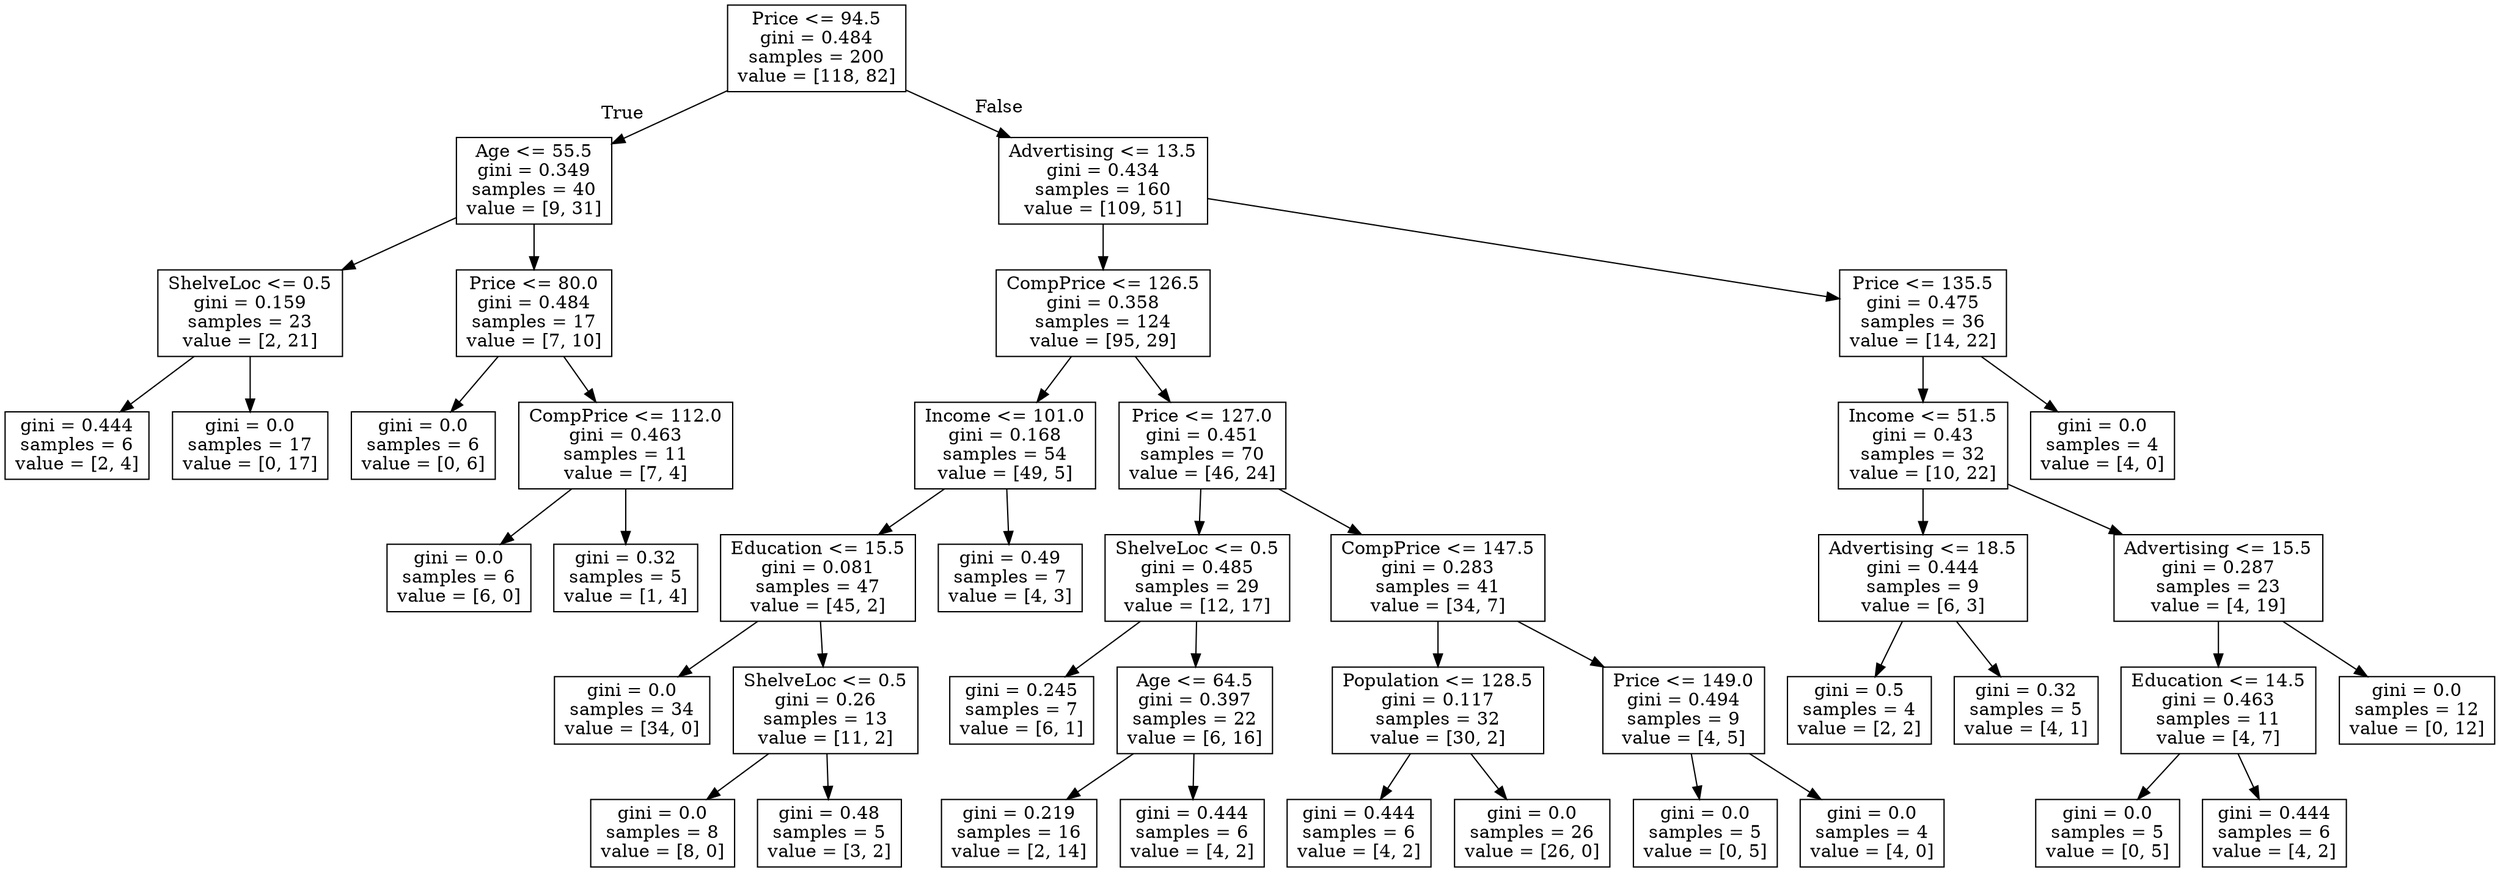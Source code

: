 digraph Tree {
node [shape=box] ;
0 [label="Price <= 94.5\ngini = 0.484\nsamples = 200\nvalue = [118, 82]"] ;
1 [label="Age <= 55.5\ngini = 0.349\nsamples = 40\nvalue = [9, 31]"] ;
0 -> 1 [labeldistance=2.5, labelangle=45, headlabel="True"] ;
2 [label="ShelveLoc <= 0.5\ngini = 0.159\nsamples = 23\nvalue = [2, 21]"] ;
1 -> 2 ;
3 [label="gini = 0.444\nsamples = 6\nvalue = [2, 4]"] ;
2 -> 3 ;
4 [label="gini = 0.0\nsamples = 17\nvalue = [0, 17]"] ;
2 -> 4 ;
5 [label="Price <= 80.0\ngini = 0.484\nsamples = 17\nvalue = [7, 10]"] ;
1 -> 5 ;
6 [label="gini = 0.0\nsamples = 6\nvalue = [0, 6]"] ;
5 -> 6 ;
7 [label="CompPrice <= 112.0\ngini = 0.463\nsamples = 11\nvalue = [7, 4]"] ;
5 -> 7 ;
8 [label="gini = 0.0\nsamples = 6\nvalue = [6, 0]"] ;
7 -> 8 ;
9 [label="gini = 0.32\nsamples = 5\nvalue = [1, 4]"] ;
7 -> 9 ;
10 [label="Advertising <= 13.5\ngini = 0.434\nsamples = 160\nvalue = [109, 51]"] ;
0 -> 10 [labeldistance=2.5, labelangle=-45, headlabel="False"] ;
11 [label="CompPrice <= 126.5\ngini = 0.358\nsamples = 124\nvalue = [95, 29]"] ;
10 -> 11 ;
12 [label="Income <= 101.0\ngini = 0.168\nsamples = 54\nvalue = [49, 5]"] ;
11 -> 12 ;
13 [label="Education <= 15.5\ngini = 0.081\nsamples = 47\nvalue = [45, 2]"] ;
12 -> 13 ;
14 [label="gini = 0.0\nsamples = 34\nvalue = [34, 0]"] ;
13 -> 14 ;
15 [label="ShelveLoc <= 0.5\ngini = 0.26\nsamples = 13\nvalue = [11, 2]"] ;
13 -> 15 ;
16 [label="gini = 0.0\nsamples = 8\nvalue = [8, 0]"] ;
15 -> 16 ;
17 [label="gini = 0.48\nsamples = 5\nvalue = [3, 2]"] ;
15 -> 17 ;
18 [label="gini = 0.49\nsamples = 7\nvalue = [4, 3]"] ;
12 -> 18 ;
19 [label="Price <= 127.0\ngini = 0.451\nsamples = 70\nvalue = [46, 24]"] ;
11 -> 19 ;
20 [label="ShelveLoc <= 0.5\ngini = 0.485\nsamples = 29\nvalue = [12, 17]"] ;
19 -> 20 ;
21 [label="gini = 0.245\nsamples = 7\nvalue = [6, 1]"] ;
20 -> 21 ;
22 [label="Age <= 64.5\ngini = 0.397\nsamples = 22\nvalue = [6, 16]"] ;
20 -> 22 ;
23 [label="gini = 0.219\nsamples = 16\nvalue = [2, 14]"] ;
22 -> 23 ;
24 [label="gini = 0.444\nsamples = 6\nvalue = [4, 2]"] ;
22 -> 24 ;
25 [label="CompPrice <= 147.5\ngini = 0.283\nsamples = 41\nvalue = [34, 7]"] ;
19 -> 25 ;
26 [label="Population <= 128.5\ngini = 0.117\nsamples = 32\nvalue = [30, 2]"] ;
25 -> 26 ;
27 [label="gini = 0.444\nsamples = 6\nvalue = [4, 2]"] ;
26 -> 27 ;
28 [label="gini = 0.0\nsamples = 26\nvalue = [26, 0]"] ;
26 -> 28 ;
29 [label="Price <= 149.0\ngini = 0.494\nsamples = 9\nvalue = [4, 5]"] ;
25 -> 29 ;
30 [label="gini = 0.0\nsamples = 5\nvalue = [0, 5]"] ;
29 -> 30 ;
31 [label="gini = 0.0\nsamples = 4\nvalue = [4, 0]"] ;
29 -> 31 ;
32 [label="Price <= 135.5\ngini = 0.475\nsamples = 36\nvalue = [14, 22]"] ;
10 -> 32 ;
33 [label="Income <= 51.5\ngini = 0.43\nsamples = 32\nvalue = [10, 22]"] ;
32 -> 33 ;
34 [label="Advertising <= 18.5\ngini = 0.444\nsamples = 9\nvalue = [6, 3]"] ;
33 -> 34 ;
35 [label="gini = 0.5\nsamples = 4\nvalue = [2, 2]"] ;
34 -> 35 ;
36 [label="gini = 0.32\nsamples = 5\nvalue = [4, 1]"] ;
34 -> 36 ;
37 [label="Advertising <= 15.5\ngini = 0.287\nsamples = 23\nvalue = [4, 19]"] ;
33 -> 37 ;
38 [label="Education <= 14.5\ngini = 0.463\nsamples = 11\nvalue = [4, 7]"] ;
37 -> 38 ;
39 [label="gini = 0.0\nsamples = 5\nvalue = [0, 5]"] ;
38 -> 39 ;
40 [label="gini = 0.444\nsamples = 6\nvalue = [4, 2]"] ;
38 -> 40 ;
41 [label="gini = 0.0\nsamples = 12\nvalue = [0, 12]"] ;
37 -> 41 ;
42 [label="gini = 0.0\nsamples = 4\nvalue = [4, 0]"] ;
32 -> 42 ;
}